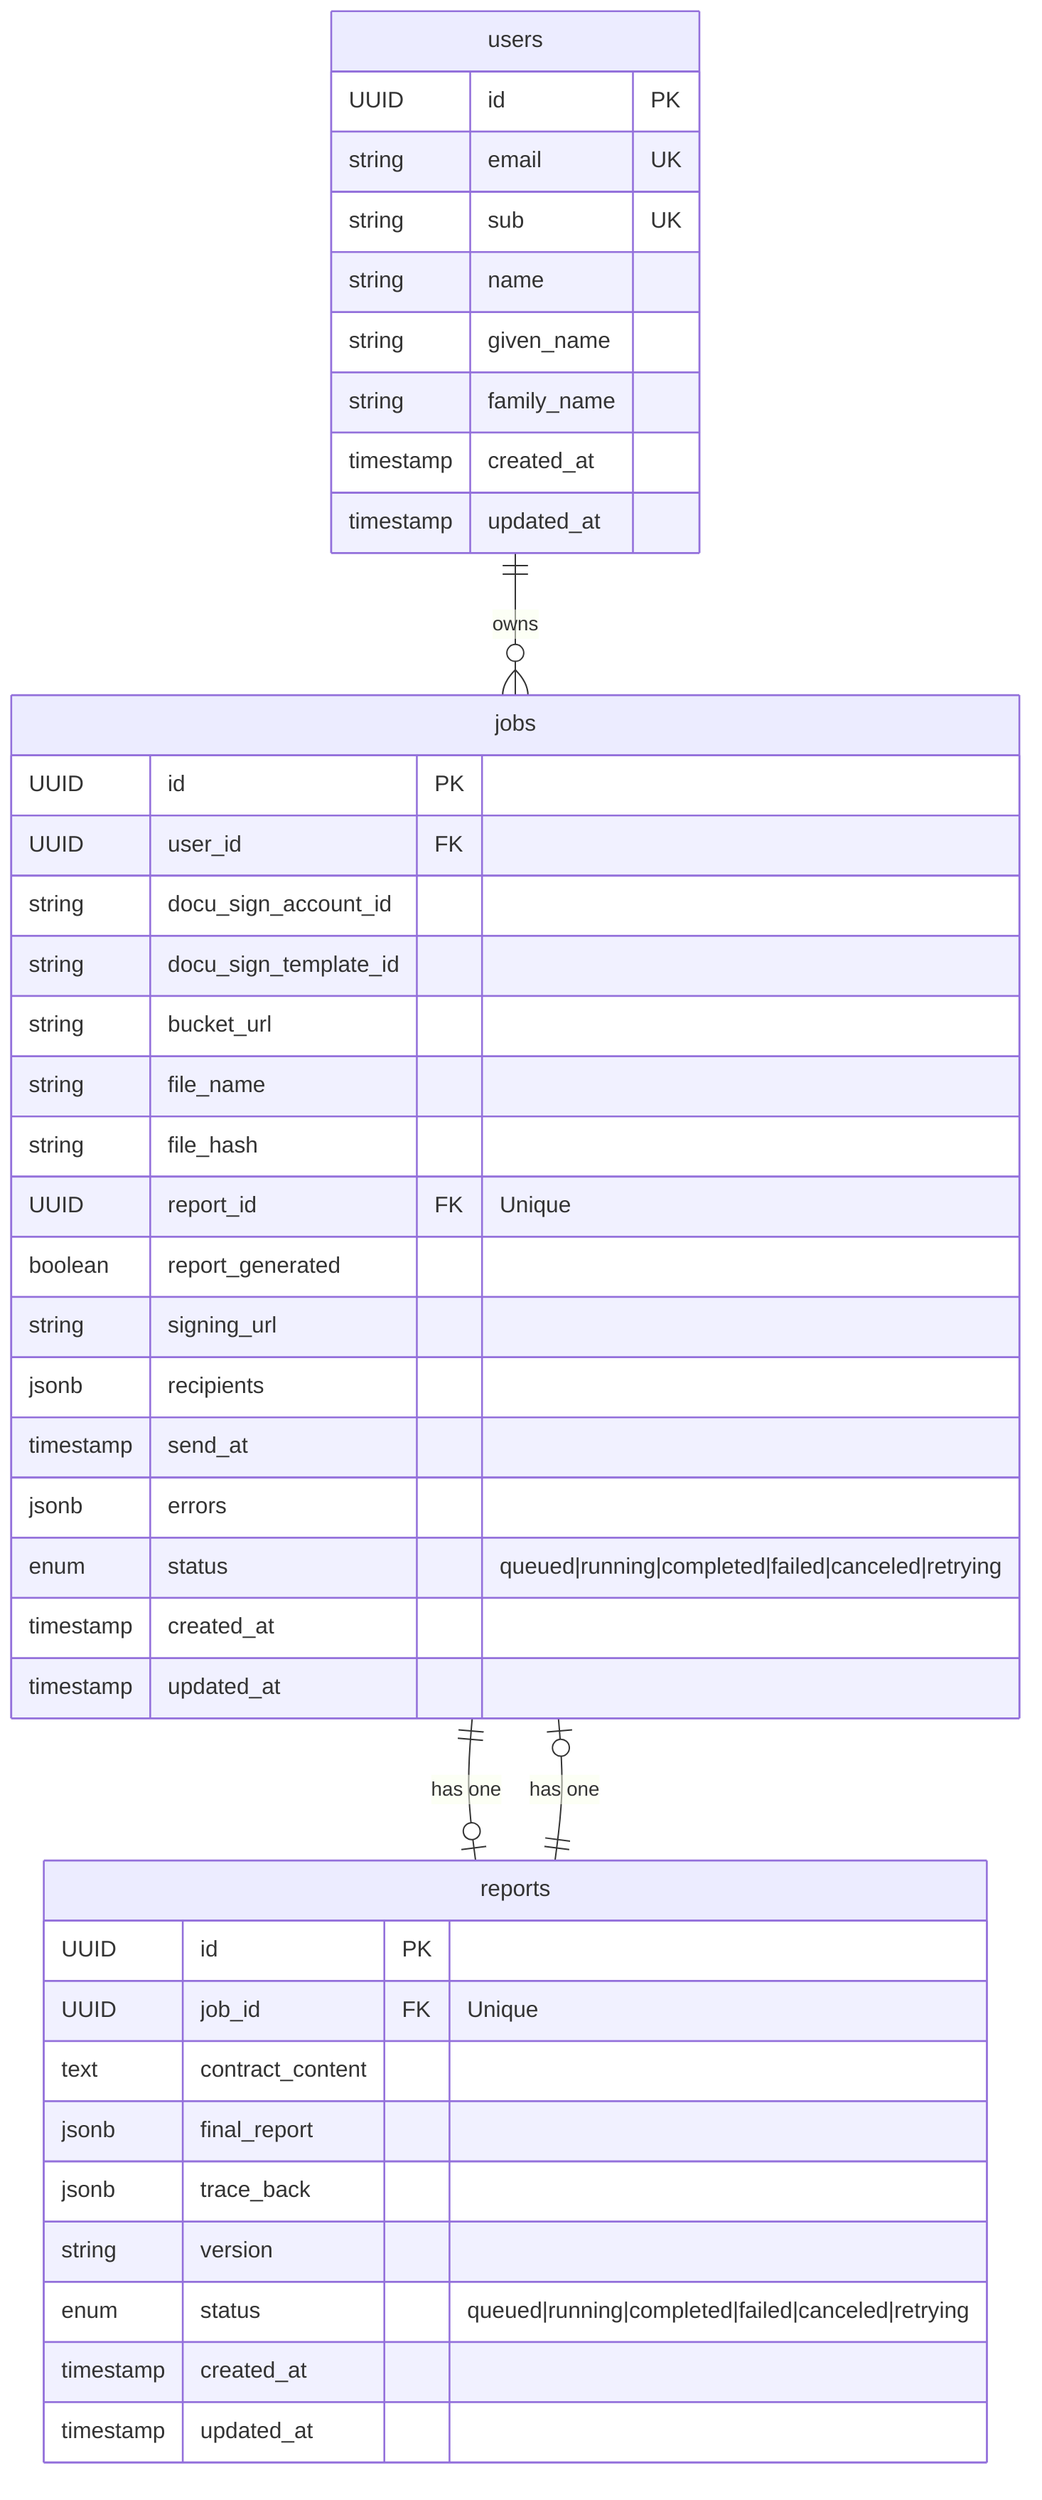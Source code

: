 erDiagram
    users ||--o{ jobs : "owns"
    jobs ||--o| reports : "has one"
    reports ||--o| jobs : "has one"
    
    users {
        UUID id PK
        string email UK
        string sub UK
        string name
        string given_name
        string family_name
        timestamp created_at
        timestamp updated_at
    }
    
    jobs {
        UUID id PK
        UUID user_id FK
        string docu_sign_account_id
        string docu_sign_template_id
        string bucket_url
        string file_name
        string file_hash
        UUID report_id FK "Unique"
        boolean report_generated
        string signing_url
        jsonb recipients
        timestamp send_at
        jsonb errors
        enum status "queued|running|completed|failed|canceled|retrying"
        timestamp created_at
        timestamp updated_at
    }
    
    reports {
        UUID id PK
        UUID job_id FK "Unique"
        text contract_content
        jsonb final_report
        jsonb trace_back
        string version
        enum status "queued|running|completed|failed|canceled|retrying"
        timestamp created_at
        timestamp updated_at
    }